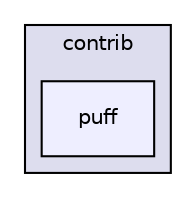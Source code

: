 digraph "zlib/zlib-1.2.8/contrib/puff" {
  compound=true
  node [ fontsize="10", fontname="Helvetica"];
  edge [ labelfontsize="10", labelfontname="Helvetica"];
  subgraph clusterdir_e0c029cd5149dae73dc2b47aa4b1f108 {
    graph [ bgcolor="#ddddee", pencolor="black", label="contrib" fontname="Helvetica", fontsize="10", URL="dir_e0c029cd5149dae73dc2b47aa4b1f108.html"]
  dir_e4bd0115b9024a3dbf6e8a0f2e4eec9d [shape=box, label="puff", style="filled", fillcolor="#eeeeff", pencolor="black", URL="dir_e4bd0115b9024a3dbf6e8a0f2e4eec9d.html"];
  }
}
